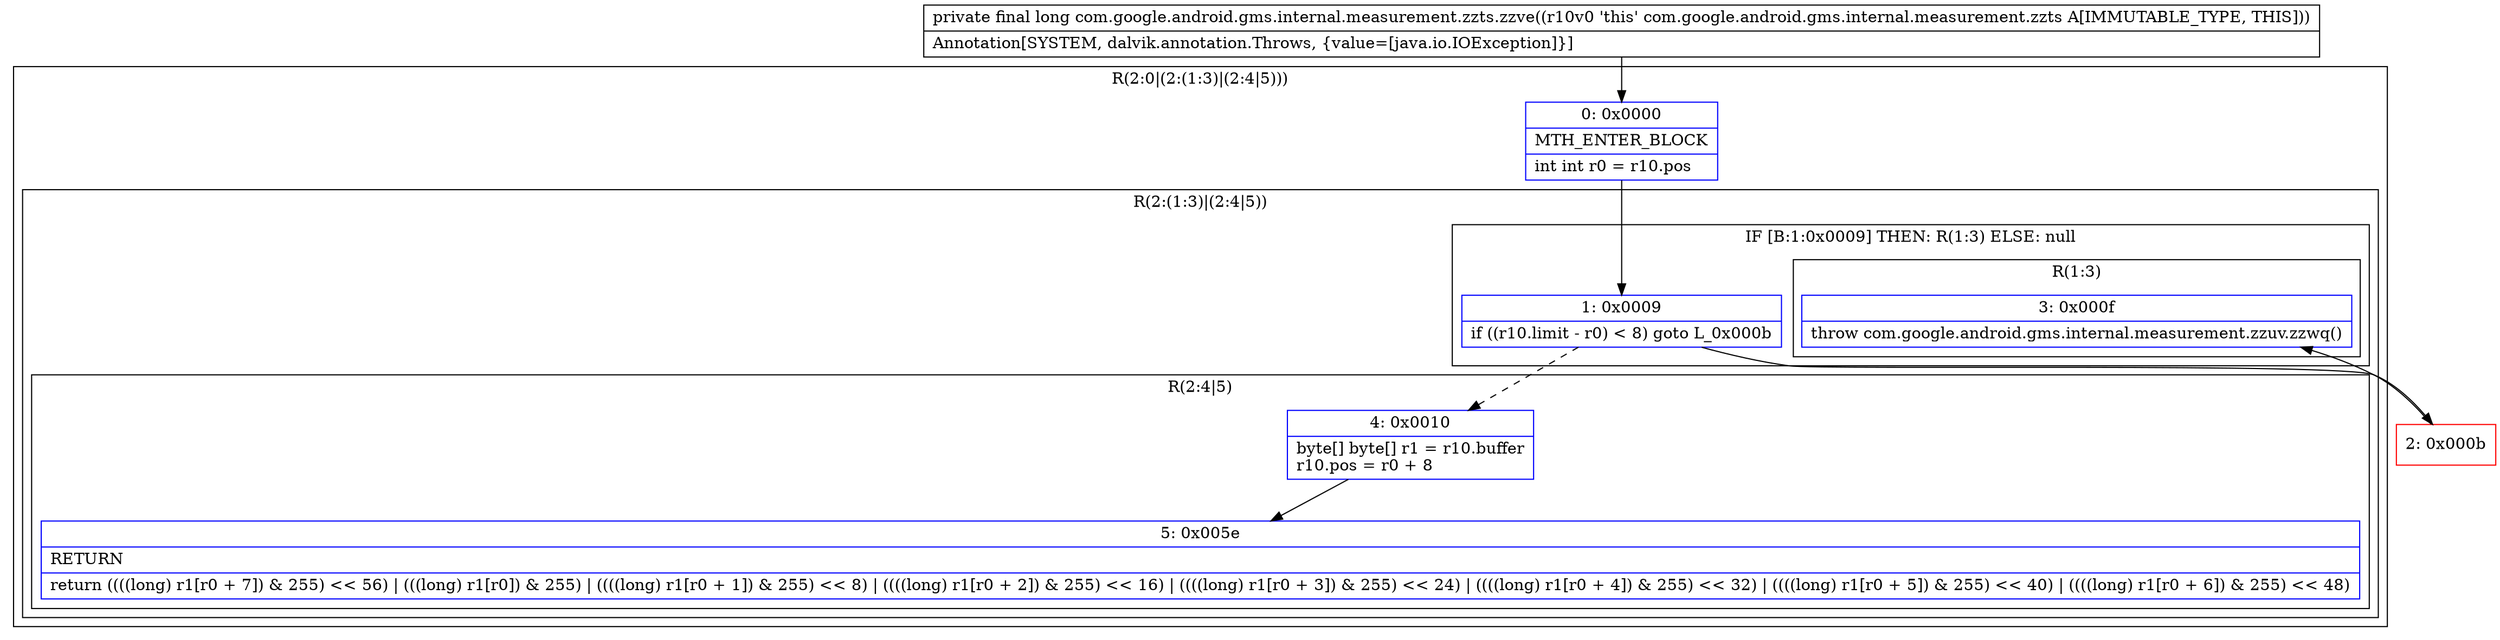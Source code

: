 digraph "CFG forcom.google.android.gms.internal.measurement.zzts.zzve()J" {
subgraph cluster_Region_1943856665 {
label = "R(2:0|(2:(1:3)|(2:4|5)))";
node [shape=record,color=blue];
Node_0 [shape=record,label="{0\:\ 0x0000|MTH_ENTER_BLOCK\l|int int r0 = r10.pos\l}"];
subgraph cluster_Region_1788874679 {
label = "R(2:(1:3)|(2:4|5))";
node [shape=record,color=blue];
subgraph cluster_IfRegion_1669250772 {
label = "IF [B:1:0x0009] THEN: R(1:3) ELSE: null";
node [shape=record,color=blue];
Node_1 [shape=record,label="{1\:\ 0x0009|if ((r10.limit \- r0) \< 8) goto L_0x000b\l}"];
subgraph cluster_Region_1942084416 {
label = "R(1:3)";
node [shape=record,color=blue];
Node_3 [shape=record,label="{3\:\ 0x000f|throw com.google.android.gms.internal.measurement.zzuv.zzwq()\l}"];
}
}
subgraph cluster_Region_1376299306 {
label = "R(2:4|5)";
node [shape=record,color=blue];
Node_4 [shape=record,label="{4\:\ 0x0010|byte[] byte[] r1 = r10.buffer\lr10.pos = r0 + 8\l}"];
Node_5 [shape=record,label="{5\:\ 0x005e|RETURN\l|return ((((long) r1[r0 + 7]) & 255) \<\< 56) \| (((long) r1[r0]) & 255) \| ((((long) r1[r0 + 1]) & 255) \<\< 8) \| ((((long) r1[r0 + 2]) & 255) \<\< 16) \| ((((long) r1[r0 + 3]) & 255) \<\< 24) \| ((((long) r1[r0 + 4]) & 255) \<\< 32) \| ((((long) r1[r0 + 5]) & 255) \<\< 40) \| ((((long) r1[r0 + 6]) & 255) \<\< 48)\l}"];
}
}
}
Node_2 [shape=record,color=red,label="{2\:\ 0x000b}"];
MethodNode[shape=record,label="{private final long com.google.android.gms.internal.measurement.zzts.zzve((r10v0 'this' com.google.android.gms.internal.measurement.zzts A[IMMUTABLE_TYPE, THIS]))  | Annotation[SYSTEM, dalvik.annotation.Throws, \{value=[java.io.IOException]\}]\l}"];
MethodNode -> Node_0;
Node_0 -> Node_1;
Node_1 -> Node_2;
Node_1 -> Node_4[style=dashed];
Node_4 -> Node_5;
Node_2 -> Node_3;
}

